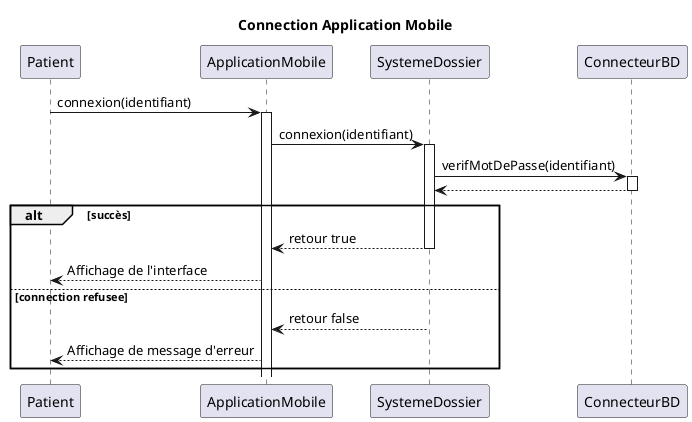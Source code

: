 @startuml connectionApplicationMobile
title Connection Application Mobile

participant Patient as M
participant ApplicationMobile as IU
participant SystemeDossier as SD
participant ConnecteurBD as BD

M -> IU: connexion(identifiant)
activate IU
IU -> SD: connexion(identifiant)
activate SD
SD -> BD: verifMotDePasse(identifiant)
activate BD
BD --> SD
deactivate BD
alt succès
    SD --> IU: retour true
    deactivate SD
    IU --> M: Affichage de l'interface
else connection refusee
    SD --> IU: retour false
    deactivate SD
    IU --> M: Affichage de message d'erreur
end

 @enduml
